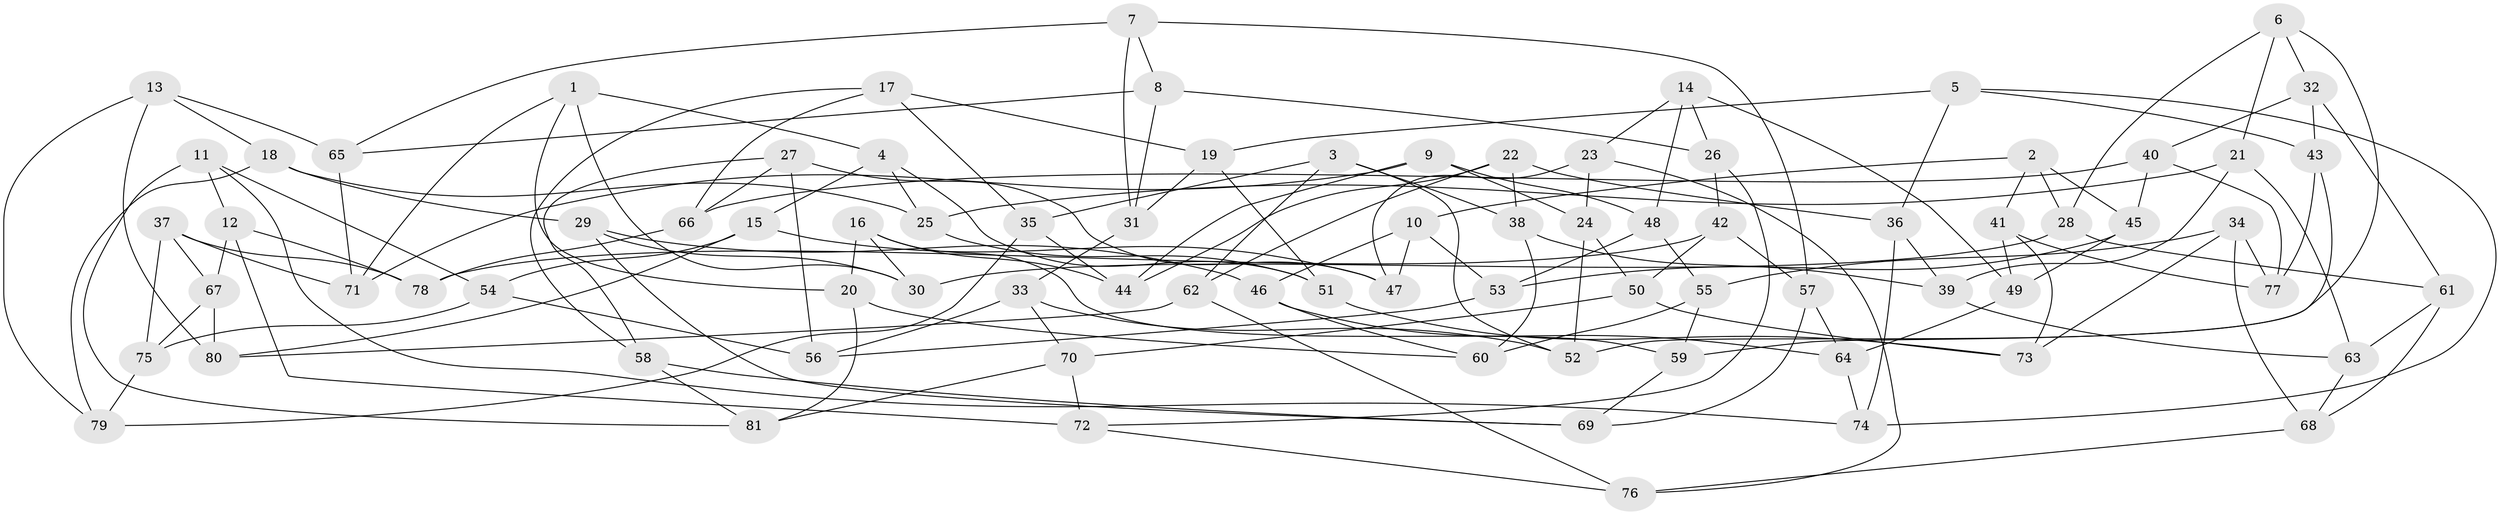 // coarse degree distribution, {6: 0.5111111111111111, 5: 0.26666666666666666, 3: 0.044444444444444446, 4: 0.17777777777777778}
// Generated by graph-tools (version 1.1) at 2025/52/02/27/25 19:52:33]
// undirected, 81 vertices, 162 edges
graph export_dot {
graph [start="1"]
  node [color=gray90,style=filled];
  1;
  2;
  3;
  4;
  5;
  6;
  7;
  8;
  9;
  10;
  11;
  12;
  13;
  14;
  15;
  16;
  17;
  18;
  19;
  20;
  21;
  22;
  23;
  24;
  25;
  26;
  27;
  28;
  29;
  30;
  31;
  32;
  33;
  34;
  35;
  36;
  37;
  38;
  39;
  40;
  41;
  42;
  43;
  44;
  45;
  46;
  47;
  48;
  49;
  50;
  51;
  52;
  53;
  54;
  55;
  56;
  57;
  58;
  59;
  60;
  61;
  62;
  63;
  64;
  65;
  66;
  67;
  68;
  69;
  70;
  71;
  72;
  73;
  74;
  75;
  76;
  77;
  78;
  79;
  80;
  81;
  1 -- 20;
  1 -- 71;
  1 -- 30;
  1 -- 4;
  2 -- 10;
  2 -- 45;
  2 -- 41;
  2 -- 28;
  3 -- 38;
  3 -- 35;
  3 -- 62;
  3 -- 52;
  4 -- 25;
  4 -- 51;
  4 -- 15;
  5 -- 43;
  5 -- 19;
  5 -- 74;
  5 -- 36;
  6 -- 52;
  6 -- 32;
  6 -- 21;
  6 -- 28;
  7 -- 65;
  7 -- 31;
  7 -- 8;
  7 -- 57;
  8 -- 65;
  8 -- 26;
  8 -- 31;
  9 -- 44;
  9 -- 71;
  9 -- 48;
  9 -- 24;
  10 -- 47;
  10 -- 46;
  10 -- 53;
  11 -- 81;
  11 -- 74;
  11 -- 54;
  11 -- 12;
  12 -- 67;
  12 -- 78;
  12 -- 72;
  13 -- 18;
  13 -- 65;
  13 -- 79;
  13 -- 80;
  14 -- 26;
  14 -- 48;
  14 -- 49;
  14 -- 23;
  15 -- 47;
  15 -- 54;
  15 -- 80;
  16 -- 20;
  16 -- 59;
  16 -- 30;
  16 -- 44;
  17 -- 35;
  17 -- 58;
  17 -- 66;
  17 -- 19;
  18 -- 25;
  18 -- 79;
  18 -- 29;
  19 -- 31;
  19 -- 51;
  20 -- 60;
  20 -- 81;
  21 -- 63;
  21 -- 25;
  21 -- 39;
  22 -- 38;
  22 -- 62;
  22 -- 44;
  22 -- 36;
  23 -- 24;
  23 -- 47;
  23 -- 76;
  24 -- 50;
  24 -- 52;
  25 -- 51;
  26 -- 42;
  26 -- 72;
  27 -- 58;
  27 -- 47;
  27 -- 56;
  27 -- 66;
  28 -- 30;
  28 -- 61;
  29 -- 30;
  29 -- 46;
  29 -- 69;
  31 -- 33;
  32 -- 43;
  32 -- 40;
  32 -- 61;
  33 -- 52;
  33 -- 56;
  33 -- 70;
  34 -- 77;
  34 -- 73;
  34 -- 68;
  34 -- 55;
  35 -- 44;
  35 -- 79;
  36 -- 74;
  36 -- 39;
  37 -- 67;
  37 -- 71;
  37 -- 75;
  37 -- 78;
  38 -- 39;
  38 -- 60;
  39 -- 63;
  40 -- 45;
  40 -- 77;
  40 -- 66;
  41 -- 49;
  41 -- 77;
  41 -- 73;
  42 -- 57;
  42 -- 50;
  42 -- 78;
  43 -- 77;
  43 -- 59;
  45 -- 49;
  45 -- 53;
  46 -- 64;
  46 -- 60;
  48 -- 55;
  48 -- 53;
  49 -- 64;
  50 -- 73;
  50 -- 70;
  51 -- 73;
  53 -- 56;
  54 -- 56;
  54 -- 75;
  55 -- 59;
  55 -- 60;
  57 -- 64;
  57 -- 69;
  58 -- 81;
  58 -- 69;
  59 -- 69;
  61 -- 63;
  61 -- 68;
  62 -- 76;
  62 -- 80;
  63 -- 68;
  64 -- 74;
  65 -- 71;
  66 -- 78;
  67 -- 75;
  67 -- 80;
  68 -- 76;
  70 -- 72;
  70 -- 81;
  72 -- 76;
  75 -- 79;
}
